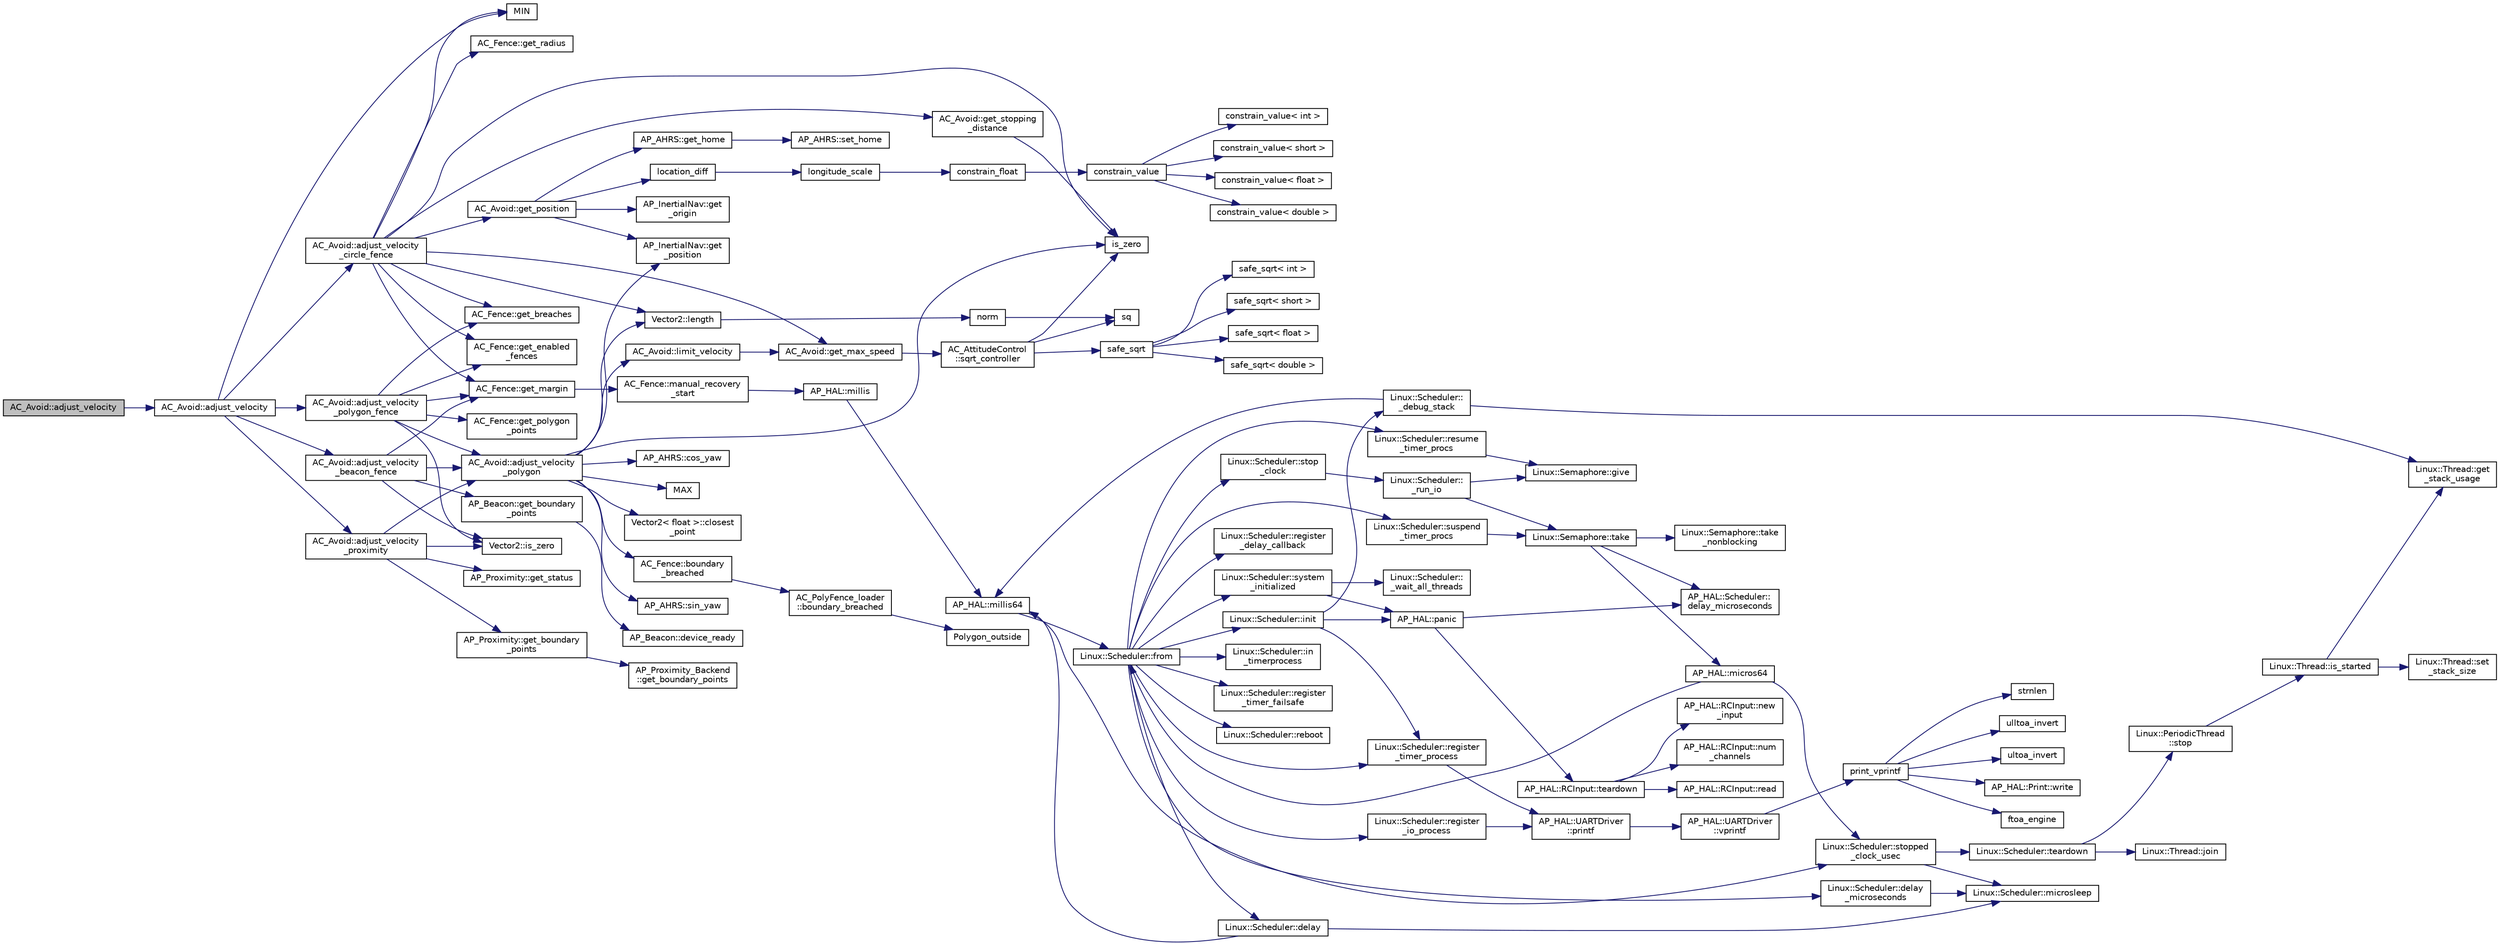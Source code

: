 digraph "AC_Avoid::adjust_velocity"
{
 // INTERACTIVE_SVG=YES
  edge [fontname="Helvetica",fontsize="10",labelfontname="Helvetica",labelfontsize="10"];
  node [fontname="Helvetica",fontsize="10",shape=record];
  rankdir="LR";
  Node1 [label="AC_Avoid::adjust_velocity",height=0.2,width=0.4,color="black", fillcolor="grey75", style="filled", fontcolor="black"];
  Node1 -> Node2 [color="midnightblue",fontsize="10",style="solid",fontname="Helvetica"];
  Node2 [label="AC_Avoid::adjust_velocity",height=0.2,width=0.4,color="black", fillcolor="white", style="filled",URL="$classAC__Avoid.html#abee541d127ce0da1fe6be54f987a0779"];
  Node2 -> Node3 [color="midnightblue",fontsize="10",style="solid",fontname="Helvetica"];
  Node3 [label="MIN",height=0.2,width=0.4,color="black", fillcolor="white", style="filled",URL="$AP__Math_8h.html#a6b187a3fa1e9f663e89175e7e8e213d6"];
  Node2 -> Node4 [color="midnightblue",fontsize="10",style="solid",fontname="Helvetica"];
  Node4 [label="AC_Avoid::adjust_velocity\l_circle_fence",height=0.2,width=0.4,color="black", fillcolor="white", style="filled",URL="$classAC__Avoid.html#ab17bec0b2b5b58be5d4686d680a68a6a"];
  Node4 -> Node5 [color="midnightblue",fontsize="10",style="solid",fontname="Helvetica"];
  Node5 [label="AC_Fence::get_enabled\l_fences",height=0.2,width=0.4,color="black", fillcolor="white", style="filled",URL="$classAC__Fence.html#a233d3a13b201e30c21c6d319f73d1ab2",tooltip="get_enabled_fences - returns bitmask of enabled fences "];
  Node4 -> Node6 [color="midnightblue",fontsize="10",style="solid",fontname="Helvetica"];
  Node6 [label="AC_Fence::get_breaches",height=0.2,width=0.4,color="black", fillcolor="white", style="filled",URL="$classAC__Fence.html#a57e4980284a5d418bdee8a9abcb77e68",tooltip="get_breaches - returns bit mask of the fence types that have been breached "];
  Node4 -> Node7 [color="midnightblue",fontsize="10",style="solid",fontname="Helvetica"];
  Node7 [label="AC_Avoid::get_position",height=0.2,width=0.4,color="black", fillcolor="white", style="filled",URL="$classAC__Avoid.html#a41d275eda1fdeb8d0fe4fcafe02fa8f9"];
  Node7 -> Node8 [color="midnightblue",fontsize="10",style="solid",fontname="Helvetica"];
  Node8 [label="AP_InertialNav::get\l_position",height=0.2,width=0.4,color="black", fillcolor="white", style="filled",URL="$classAP__InertialNav.html#a39348dd51a8c32fe16d01dfef284e31a"];
  Node7 -> Node9 [color="midnightblue",fontsize="10",style="solid",fontname="Helvetica"];
  Node9 [label="location_diff",height=0.2,width=0.4,color="black", fillcolor="white", style="filled",URL="$location_8cpp.html#a527b26472ed6f2e0c141e109a0722a0a"];
  Node9 -> Node10 [color="midnightblue",fontsize="10",style="solid",fontname="Helvetica"];
  Node10 [label="longitude_scale",height=0.2,width=0.4,color="black", fillcolor="white", style="filled",URL="$location_8cpp.html#ad2368c582f3e0c135e2a74772f4db61a"];
  Node10 -> Node11 [color="midnightblue",fontsize="10",style="solid",fontname="Helvetica"];
  Node11 [label="constrain_float",height=0.2,width=0.4,color="black", fillcolor="white", style="filled",URL="$AP__Math_8h.html#ad525609d9dba6ffa556a0fbf08a3f9b4"];
  Node11 -> Node12 [color="midnightblue",fontsize="10",style="solid",fontname="Helvetica"];
  Node12 [label="constrain_value",height=0.2,width=0.4,color="black", fillcolor="white", style="filled",URL="$AP__Math_8h.html#a20e8f8671c282c69c1954652b6d61585"];
  Node12 -> Node13 [color="midnightblue",fontsize="10",style="solid",fontname="Helvetica"];
  Node13 [label="constrain_value\< int \>",height=0.2,width=0.4,color="black", fillcolor="white", style="filled",URL="$AP__Math_8cpp.html#a37e8e901754cb9c8e53a8e3030c82c50"];
  Node12 -> Node14 [color="midnightblue",fontsize="10",style="solid",fontname="Helvetica"];
  Node14 [label="constrain_value\< short \>",height=0.2,width=0.4,color="black", fillcolor="white", style="filled",URL="$AP__Math_8cpp.html#afdbe107ec1987d318a6347816fbf2b89"];
  Node12 -> Node15 [color="midnightblue",fontsize="10",style="solid",fontname="Helvetica"];
  Node15 [label="constrain_value\< float \>",height=0.2,width=0.4,color="black", fillcolor="white", style="filled",URL="$AP__Math_8cpp.html#ae6c621670c214da687de21d4e3a92587"];
  Node12 -> Node16 [color="midnightblue",fontsize="10",style="solid",fontname="Helvetica"];
  Node16 [label="constrain_value\< double \>",height=0.2,width=0.4,color="black", fillcolor="white", style="filled",URL="$AP__Math_8cpp.html#afe3990b00e9abc43fa97dfaf8e32f5c4"];
  Node7 -> Node17 [color="midnightblue",fontsize="10",style="solid",fontname="Helvetica"];
  Node17 [label="AP_InertialNav::get\l_origin",height=0.2,width=0.4,color="black", fillcolor="white", style="filled",URL="$classAP__InertialNav.html#a0400fb5866678c5657542a4c2769839b"];
  Node7 -> Node18 [color="midnightblue",fontsize="10",style="solid",fontname="Helvetica"];
  Node18 [label="AP_AHRS::get_home",height=0.2,width=0.4,color="black", fillcolor="white", style="filled",URL="$classAP__AHRS.html#aea45b16e6469a3b392b8bf52fb864732"];
  Node18 -> Node19 [color="midnightblue",fontsize="10",style="solid",fontname="Helvetica"];
  Node19 [label="AP_AHRS::set_home",height=0.2,width=0.4,color="black", fillcolor="white", style="filled",URL="$classAP__AHRS.html#a702b6313fff141dced78533a4d258ab0"];
  Node4 -> Node20 [color="midnightblue",fontsize="10",style="solid",fontname="Helvetica"];
  Node20 [label="Vector2::length",height=0.2,width=0.4,color="black", fillcolor="white", style="filled",URL="$structVector2.html#ad8ebafde96f43521d3647e2552387529"];
  Node20 -> Node21 [color="midnightblue",fontsize="10",style="solid",fontname="Helvetica"];
  Node21 [label="norm",height=0.2,width=0.4,color="black", fillcolor="white", style="filled",URL="$AP__Math_8h.html#adc76d4a5e5c9ae8cb7ab17b55c40d636"];
  Node21 -> Node22 [color="midnightblue",fontsize="10",style="solid",fontname="Helvetica"];
  Node22 [label="sq",height=0.2,width=0.4,color="black", fillcolor="white", style="filled",URL="$AP__Math_8h.html#a0375e3d67fd3911cacee5c3e1408c0f2"];
  Node4 -> Node23 [color="midnightblue",fontsize="10",style="solid",fontname="Helvetica"];
  Node23 [label="AC_Fence::get_radius",height=0.2,width=0.4,color="black", fillcolor="white", style="filled",URL="$classAC__Fence.html#ab26922c6d979d1f0e4d0cff136b6854a",tooltip="get_radius - returns the fence radius in meters "];
  Node4 -> Node24 [color="midnightblue",fontsize="10",style="solid",fontname="Helvetica"];
  Node24 [label="AC_Fence::get_margin",height=0.2,width=0.4,color="black", fillcolor="white", style="filled",URL="$classAC__Fence.html#a030cba699d6f13503232480828f0e3c5",tooltip="get_margin - returns the fence margin in meters "];
  Node24 -> Node25 [color="midnightblue",fontsize="10",style="solid",fontname="Helvetica"];
  Node25 [label="AC_Fence::manual_recovery\l_start",height=0.2,width=0.4,color="black", fillcolor="white", style="filled",URL="$classAC__Fence.html#a32ddec2d811a21b723c83fca515a2004"];
  Node25 -> Node26 [color="midnightblue",fontsize="10",style="solid",fontname="Helvetica"];
  Node26 [label="AP_HAL::millis",height=0.2,width=0.4,color="black", fillcolor="white", style="filled",URL="$namespaceAP__HAL.html#a77dffbb18891996280308e21316ec186"];
  Node26 -> Node27 [color="midnightblue",fontsize="10",style="solid",fontname="Helvetica"];
  Node27 [label="AP_HAL::millis64",height=0.2,width=0.4,color="black", fillcolor="white", style="filled",URL="$namespaceAP__HAL.html#a59336c5fceaf28a76d1df1581a87a25d"];
  Node27 -> Node28 [color="midnightblue",fontsize="10",style="solid",fontname="Helvetica"];
  Node28 [label="Linux::Scheduler::from",height=0.2,width=0.4,color="black", fillcolor="white", style="filled",URL="$classLinux_1_1Scheduler.html#a53ecaae0fdc72f85bd57c4b0cff93653"];
  Node28 -> Node29 [color="midnightblue",fontsize="10",style="solid",fontname="Helvetica"];
  Node29 [label="Linux::Scheduler::init",height=0.2,width=0.4,color="black", fillcolor="white", style="filled",URL="$classLinux_1_1Scheduler.html#a3d77c332e051c28c83fb07757e7100bd"];
  Node29 -> Node30 [color="midnightblue",fontsize="10",style="solid",fontname="Helvetica"];
  Node30 [label="AP_HAL::panic",height=0.2,width=0.4,color="black", fillcolor="white", style="filled",URL="$namespaceAP__HAL.html#a71832f03d849a0c088f04fc98d3c8143"];
  Node30 -> Node31 [color="midnightblue",fontsize="10",style="solid",fontname="Helvetica"];
  Node31 [label="AP_HAL::RCInput::teardown",height=0.2,width=0.4,color="black", fillcolor="white", style="filled",URL="$classAP__HAL_1_1RCInput.html#a2bea13d38f2b9ae8bf5193a3a69f0a31"];
  Node31 -> Node32 [color="midnightblue",fontsize="10",style="solid",fontname="Helvetica"];
  Node32 [label="AP_HAL::RCInput::new\l_input",height=0.2,width=0.4,color="black", fillcolor="white", style="filled",URL="$classAP__HAL_1_1RCInput.html#aee1fade33080edef83dd7db0fad0f7da"];
  Node31 -> Node33 [color="midnightblue",fontsize="10",style="solid",fontname="Helvetica"];
  Node33 [label="AP_HAL::RCInput::num\l_channels",height=0.2,width=0.4,color="black", fillcolor="white", style="filled",URL="$classAP__HAL_1_1RCInput.html#ae55f959c6115c1f41783af3a2b6c4fcd"];
  Node31 -> Node34 [color="midnightblue",fontsize="10",style="solid",fontname="Helvetica"];
  Node34 [label="AP_HAL::RCInput::read",height=0.2,width=0.4,color="black", fillcolor="white", style="filled",URL="$classAP__HAL_1_1RCInput.html#a078fd7e6d2e6a899009ec674a8e03498"];
  Node30 -> Node35 [color="midnightblue",fontsize="10",style="solid",fontname="Helvetica"];
  Node35 [label="AP_HAL::Scheduler::\ldelay_microseconds",height=0.2,width=0.4,color="black", fillcolor="white", style="filled",URL="$classAP__HAL_1_1Scheduler.html#a78c4f1b1f192ac1c99544b6cc8f099b0"];
  Node29 -> Node36 [color="midnightblue",fontsize="10",style="solid",fontname="Helvetica"];
  Node36 [label="Linux::Scheduler::register\l_timer_process",height=0.2,width=0.4,color="black", fillcolor="white", style="filled",URL="$classLinux_1_1Scheduler.html#a02a34a123dfebaf360f7010745e1e646"];
  Node36 -> Node37 [color="midnightblue",fontsize="10",style="solid",fontname="Helvetica"];
  Node37 [label="AP_HAL::UARTDriver\l::printf",height=0.2,width=0.4,color="black", fillcolor="white", style="filled",URL="$classAP__HAL_1_1UARTDriver.html#a6ceedc792594e59fc7d80b39a435f027"];
  Node37 -> Node38 [color="midnightblue",fontsize="10",style="solid",fontname="Helvetica"];
  Node38 [label="AP_HAL::UARTDriver\l::vprintf",height=0.2,width=0.4,color="black", fillcolor="white", style="filled",URL="$classAP__HAL_1_1UARTDriver.html#aa8abfb6d6641299472c29ac1edde559f"];
  Node38 -> Node39 [color="midnightblue",fontsize="10",style="solid",fontname="Helvetica"];
  Node39 [label="print_vprintf",height=0.2,width=0.4,color="black", fillcolor="white", style="filled",URL="$print__vprintf_8cpp.html#a1534eaeab54696df96975b56d9f49212"];
  Node39 -> Node40 [color="midnightblue",fontsize="10",style="solid",fontname="Helvetica"];
  Node40 [label="AP_HAL::Print::write",height=0.2,width=0.4,color="black", fillcolor="white", style="filled",URL="$classAP__HAL_1_1Print.html#acc65391952a43334f8f5c9bef341f501"];
  Node39 -> Node41 [color="midnightblue",fontsize="10",style="solid",fontname="Helvetica"];
  Node41 [label="ftoa_engine",height=0.2,width=0.4,color="black", fillcolor="white", style="filled",URL="$ftoa__engine_8cpp.html#a1c28234da8f20b43c85890d4bb452947"];
  Node39 -> Node42 [color="midnightblue",fontsize="10",style="solid",fontname="Helvetica"];
  Node42 [label="strnlen",height=0.2,width=0.4,color="black", fillcolor="white", style="filled",URL="$replace_8cpp.html#a880bcc7b85a09e6254691bebd5344b51"];
  Node39 -> Node43 [color="midnightblue",fontsize="10",style="solid",fontname="Helvetica"];
  Node43 [label="ulltoa_invert",height=0.2,width=0.4,color="black", fillcolor="white", style="filled",URL="$utoa__invert_8cpp.html#a34926f552460b47c414ec4d83b32815c"];
  Node39 -> Node44 [color="midnightblue",fontsize="10",style="solid",fontname="Helvetica"];
  Node44 [label="ultoa_invert",height=0.2,width=0.4,color="black", fillcolor="white", style="filled",URL="$utoa__invert_8cpp.html#a5d99bba8e697c1e11da489d88fca8559"];
  Node29 -> Node45 [color="midnightblue",fontsize="10",style="solid",fontname="Helvetica"];
  Node45 [label="Linux::Scheduler::\l_debug_stack",height=0.2,width=0.4,color="black", fillcolor="white", style="filled",URL="$classLinux_1_1Scheduler.html#a163eb7b285c95b1b1d036fc61d723910"];
  Node45 -> Node27 [color="midnightblue",fontsize="10",style="solid",fontname="Helvetica"];
  Node45 -> Node46 [color="midnightblue",fontsize="10",style="solid",fontname="Helvetica"];
  Node46 [label="Linux::Thread::get\l_stack_usage",height=0.2,width=0.4,color="black", fillcolor="white", style="filled",URL="$classLinux_1_1Thread.html#a6884970a0811ae21953c57fb98aa6e96"];
  Node28 -> Node47 [color="midnightblue",fontsize="10",style="solid",fontname="Helvetica"];
  Node47 [label="Linux::Scheduler::delay",height=0.2,width=0.4,color="black", fillcolor="white", style="filled",URL="$classLinux_1_1Scheduler.html#a14f3239ecbb9889823b20dc9de655c2f"];
  Node47 -> Node27 [color="midnightblue",fontsize="10",style="solid",fontname="Helvetica"];
  Node47 -> Node48 [color="midnightblue",fontsize="10",style="solid",fontname="Helvetica"];
  Node48 [label="Linux::Scheduler::microsleep",height=0.2,width=0.4,color="black", fillcolor="white", style="filled",URL="$classLinux_1_1Scheduler.html#a647872aff158b510c56862f51f951538"];
  Node28 -> Node49 [color="midnightblue",fontsize="10",style="solid",fontname="Helvetica"];
  Node49 [label="Linux::Scheduler::delay\l_microseconds",height=0.2,width=0.4,color="black", fillcolor="white", style="filled",URL="$classLinux_1_1Scheduler.html#a4cffd5bcba0175bf49c7aa75ff3bf09a"];
  Node49 -> Node48 [color="midnightblue",fontsize="10",style="solid",fontname="Helvetica"];
  Node28 -> Node50 [color="midnightblue",fontsize="10",style="solid",fontname="Helvetica"];
  Node50 [label="Linux::Scheduler::register\l_delay_callback",height=0.2,width=0.4,color="black", fillcolor="white", style="filled",URL="$classLinux_1_1Scheduler.html#a5cb50b637d5fd3e5f9220bc23db0fb3f"];
  Node28 -> Node36 [color="midnightblue",fontsize="10",style="solid",fontname="Helvetica"];
  Node28 -> Node51 [color="midnightblue",fontsize="10",style="solid",fontname="Helvetica"];
  Node51 [label="Linux::Scheduler::register\l_io_process",height=0.2,width=0.4,color="black", fillcolor="white", style="filled",URL="$classLinux_1_1Scheduler.html#aa2be97cb8686d72cc322fb38f69a940c"];
  Node51 -> Node37 [color="midnightblue",fontsize="10",style="solid",fontname="Helvetica"];
  Node28 -> Node52 [color="midnightblue",fontsize="10",style="solid",fontname="Helvetica"];
  Node52 [label="Linux::Scheduler::suspend\l_timer_procs",height=0.2,width=0.4,color="black", fillcolor="white", style="filled",URL="$classLinux_1_1Scheduler.html#abba967d02c28cb0b16a7cebbff9bc6d6"];
  Node52 -> Node53 [color="midnightblue",fontsize="10",style="solid",fontname="Helvetica"];
  Node53 [label="Linux::Semaphore::take",height=0.2,width=0.4,color="black", fillcolor="white", style="filled",URL="$classLinux_1_1Semaphore.html#afc4c8706abb7e68aa4001ea372dc614e"];
  Node53 -> Node54 [color="midnightblue",fontsize="10",style="solid",fontname="Helvetica"];
  Node54 [label="Linux::Semaphore::take\l_nonblocking",height=0.2,width=0.4,color="black", fillcolor="white", style="filled",URL="$classLinux_1_1Semaphore.html#a561b4f40f3a76335f1a686c2aed526f9"];
  Node53 -> Node55 [color="midnightblue",fontsize="10",style="solid",fontname="Helvetica"];
  Node55 [label="AP_HAL::micros64",height=0.2,width=0.4,color="black", fillcolor="white", style="filled",URL="$namespaceAP__HAL.html#a7aa0ce7625c9680e30ff4a99940907a5"];
  Node55 -> Node28 [color="midnightblue",fontsize="10",style="solid",fontname="Helvetica"];
  Node55 -> Node56 [color="midnightblue",fontsize="10",style="solid",fontname="Helvetica"];
  Node56 [label="Linux::Scheduler::stopped\l_clock_usec",height=0.2,width=0.4,color="black", fillcolor="white", style="filled",URL="$classLinux_1_1Scheduler.html#a682b4c34f330f66db5ab4aa5d96e13f9"];
  Node56 -> Node48 [color="midnightblue",fontsize="10",style="solid",fontname="Helvetica"];
  Node56 -> Node57 [color="midnightblue",fontsize="10",style="solid",fontname="Helvetica"];
  Node57 [label="Linux::Scheduler::teardown",height=0.2,width=0.4,color="black", fillcolor="white", style="filled",URL="$classLinux_1_1Scheduler.html#ab373a83d818679432520ea881044b2a7"];
  Node57 -> Node58 [color="midnightblue",fontsize="10",style="solid",fontname="Helvetica"];
  Node58 [label="Linux::PeriodicThread\l::stop",height=0.2,width=0.4,color="black", fillcolor="white", style="filled",URL="$classLinux_1_1PeriodicThread.html#a136aaf6e713f63b246fc4a2905e6e9a1"];
  Node58 -> Node59 [color="midnightblue",fontsize="10",style="solid",fontname="Helvetica"];
  Node59 [label="Linux::Thread::is_started",height=0.2,width=0.4,color="black", fillcolor="white", style="filled",URL="$classLinux_1_1Thread.html#a240d7b48a9a8eb43638f67295a1819e5"];
  Node59 -> Node46 [color="midnightblue",fontsize="10",style="solid",fontname="Helvetica"];
  Node59 -> Node60 [color="midnightblue",fontsize="10",style="solid",fontname="Helvetica"];
  Node60 [label="Linux::Thread::set\l_stack_size",height=0.2,width=0.4,color="black", fillcolor="white", style="filled",URL="$classLinux_1_1Thread.html#a8d3282b714faaf68eae534e9276419f0"];
  Node57 -> Node61 [color="midnightblue",fontsize="10",style="solid",fontname="Helvetica"];
  Node61 [label="Linux::Thread::join",height=0.2,width=0.4,color="black", fillcolor="white", style="filled",URL="$classLinux_1_1Thread.html#a32b7d184279634922e2f3b23b584fbcd"];
  Node53 -> Node35 [color="midnightblue",fontsize="10",style="solid",fontname="Helvetica"];
  Node28 -> Node62 [color="midnightblue",fontsize="10",style="solid",fontname="Helvetica"];
  Node62 [label="Linux::Scheduler::resume\l_timer_procs",height=0.2,width=0.4,color="black", fillcolor="white", style="filled",URL="$classLinux_1_1Scheduler.html#aee4e701b92cb4721c4de1bfcdcded70c"];
  Node62 -> Node63 [color="midnightblue",fontsize="10",style="solid",fontname="Helvetica"];
  Node63 [label="Linux::Semaphore::give",height=0.2,width=0.4,color="black", fillcolor="white", style="filled",URL="$classLinux_1_1Semaphore.html#a216f91636f64b57b59d43ef64af91624"];
  Node28 -> Node64 [color="midnightblue",fontsize="10",style="solid",fontname="Helvetica"];
  Node64 [label="Linux::Scheduler::in\l_timerprocess",height=0.2,width=0.4,color="black", fillcolor="white", style="filled",URL="$classLinux_1_1Scheduler.html#af23753e7c6bfa97553db215a64235455"];
  Node28 -> Node65 [color="midnightblue",fontsize="10",style="solid",fontname="Helvetica"];
  Node65 [label="Linux::Scheduler::register\l_timer_failsafe",height=0.2,width=0.4,color="black", fillcolor="white", style="filled",URL="$classLinux_1_1Scheduler.html#ac193459e3575c7a0588fdc72250c2044"];
  Node28 -> Node66 [color="midnightblue",fontsize="10",style="solid",fontname="Helvetica"];
  Node66 [label="Linux::Scheduler::system\l_initialized",height=0.2,width=0.4,color="black", fillcolor="white", style="filled",URL="$classLinux_1_1Scheduler.html#ad6070a7ee637adf5101b1e6b6efbf8f6"];
  Node66 -> Node30 [color="midnightblue",fontsize="10",style="solid",fontname="Helvetica"];
  Node66 -> Node67 [color="midnightblue",fontsize="10",style="solid",fontname="Helvetica"];
  Node67 [label="Linux::Scheduler::\l_wait_all_threads",height=0.2,width=0.4,color="black", fillcolor="white", style="filled",URL="$classLinux_1_1Scheduler.html#ac52c8da3f1f4fd79c50bd64379daf399"];
  Node28 -> Node68 [color="midnightblue",fontsize="10",style="solid",fontname="Helvetica"];
  Node68 [label="Linux::Scheduler::reboot",height=0.2,width=0.4,color="black", fillcolor="white", style="filled",URL="$classLinux_1_1Scheduler.html#ae72cfa66c849ffd882ef518c35c71e69"];
  Node28 -> Node69 [color="midnightblue",fontsize="10",style="solid",fontname="Helvetica"];
  Node69 [label="Linux::Scheduler::stop\l_clock",height=0.2,width=0.4,color="black", fillcolor="white", style="filled",URL="$classLinux_1_1Scheduler.html#a392aebafcdfe9a812e4db4b7a9dcce9c"];
  Node69 -> Node70 [color="midnightblue",fontsize="10",style="solid",fontname="Helvetica"];
  Node70 [label="Linux::Scheduler::\l_run_io",height=0.2,width=0.4,color="black", fillcolor="white", style="filled",URL="$classLinux_1_1Scheduler.html#a70b024d7d0886bf47b46cc3ee310d638"];
  Node70 -> Node53 [color="midnightblue",fontsize="10",style="solid",fontname="Helvetica"];
  Node70 -> Node63 [color="midnightblue",fontsize="10",style="solid",fontname="Helvetica"];
  Node27 -> Node56 [color="midnightblue",fontsize="10",style="solid",fontname="Helvetica"];
  Node4 -> Node71 [color="midnightblue",fontsize="10",style="solid",fontname="Helvetica"];
  Node71 [label="is_zero",height=0.2,width=0.4,color="black", fillcolor="white", style="filled",URL="$AP__Math_8h.html#a2a12cce483e9b870da70d30406d82c60"];
  Node4 -> Node72 [color="midnightblue",fontsize="10",style="solid",fontname="Helvetica"];
  Node72 [label="AC_Avoid::get_stopping\l_distance",height=0.2,width=0.4,color="black", fillcolor="white", style="filled",URL="$classAC__Avoid.html#ad63f697807f8b865c973e147cb774f20"];
  Node72 -> Node71 [color="midnightblue",fontsize="10",style="solid",fontname="Helvetica"];
  Node4 -> Node73 [color="midnightblue",fontsize="10",style="solid",fontname="Helvetica"];
  Node73 [label="AC_Avoid::get_max_speed",height=0.2,width=0.4,color="black", fillcolor="white", style="filled",URL="$classAC__Avoid.html#a2ba87fd18a092d9f11ba197255064d16"];
  Node73 -> Node74 [color="midnightblue",fontsize="10",style="solid",fontname="Helvetica"];
  Node74 [label="AC_AttitudeControl\l::sqrt_controller",height=0.2,width=0.4,color="black", fillcolor="white", style="filled",URL="$classAC__AttitudeControl.html#a1788967db1aa0dfe68fad24da23947f9"];
  Node74 -> Node71 [color="midnightblue",fontsize="10",style="solid",fontname="Helvetica"];
  Node74 -> Node22 [color="midnightblue",fontsize="10",style="solid",fontname="Helvetica"];
  Node74 -> Node75 [color="midnightblue",fontsize="10",style="solid",fontname="Helvetica"];
  Node75 [label="safe_sqrt",height=0.2,width=0.4,color="black", fillcolor="white", style="filled",URL="$AP__Math_8cpp.html#ac89eb1832d8e4d67fcf1ac07e3c25184"];
  Node75 -> Node76 [color="midnightblue",fontsize="10",style="solid",fontname="Helvetica"];
  Node76 [label="safe_sqrt\< int \>",height=0.2,width=0.4,color="black", fillcolor="white", style="filled",URL="$AP__Math_8cpp.html#aa5cb9421d48def32eb7574adb1b152b0"];
  Node75 -> Node77 [color="midnightblue",fontsize="10",style="solid",fontname="Helvetica"];
  Node77 [label="safe_sqrt\< short \>",height=0.2,width=0.4,color="black", fillcolor="white", style="filled",URL="$AP__Math_8cpp.html#a6952300e3d03222491051d674312b67d"];
  Node75 -> Node78 [color="midnightblue",fontsize="10",style="solid",fontname="Helvetica"];
  Node78 [label="safe_sqrt\< float \>",height=0.2,width=0.4,color="black", fillcolor="white", style="filled",URL="$AP__Math_8cpp.html#a40ae6cfccff676d9d2ff57e2e9ca549c"];
  Node75 -> Node79 [color="midnightblue",fontsize="10",style="solid",fontname="Helvetica"];
  Node79 [label="safe_sqrt\< double \>",height=0.2,width=0.4,color="black", fillcolor="white", style="filled",URL="$AP__Math_8cpp.html#acf6795fb73b8b915b53126f71cd2712a"];
  Node4 -> Node3 [color="midnightblue",fontsize="10",style="solid",fontname="Helvetica"];
  Node2 -> Node80 [color="midnightblue",fontsize="10",style="solid",fontname="Helvetica"];
  Node80 [label="AC_Avoid::adjust_velocity\l_polygon_fence",height=0.2,width=0.4,color="black", fillcolor="white", style="filled",URL="$classAC__Avoid.html#ac02a966259c9abb5ca2e5e4ee8e72d91"];
  Node80 -> Node5 [color="midnightblue",fontsize="10",style="solid",fontname="Helvetica"];
  Node80 -> Node6 [color="midnightblue",fontsize="10",style="solid",fontname="Helvetica"];
  Node80 -> Node81 [color="midnightblue",fontsize="10",style="solid",fontname="Helvetica"];
  Node81 [label="Vector2::is_zero",height=0.2,width=0.4,color="black", fillcolor="white", style="filled",URL="$structVector2.html#a7027a23fe57300a1142fdb9e28d6e3da"];
  Node80 -> Node82 [color="midnightblue",fontsize="10",style="solid",fontname="Helvetica"];
  Node82 [label="AC_Fence::get_polygon\l_points",height=0.2,width=0.4,color="black", fillcolor="white", style="filled",URL="$classAC__Fence.html#ad7b2fae72b7a0d41fa341916be48e3f7",tooltip="returns pointer to array of polygon points and num_points is filled in with the total number ..."];
  Node80 -> Node83 [color="midnightblue",fontsize="10",style="solid",fontname="Helvetica"];
  Node83 [label="AC_Avoid::adjust_velocity\l_polygon",height=0.2,width=0.4,color="black", fillcolor="white", style="filled",URL="$classAC__Avoid.html#a7e9a8c28e3f61c7e7ee3bf5afe986e4f"];
  Node83 -> Node8 [color="midnightblue",fontsize="10",style="solid",fontname="Helvetica"];
  Node83 -> Node84 [color="midnightblue",fontsize="10",style="solid",fontname="Helvetica"];
  Node84 [label="AC_Fence::boundary\l_breached",height=0.2,width=0.4,color="black", fillcolor="white", style="filled",URL="$classAC__Fence.html#a9ab2e92431697e0f47896edce9e87cf9",tooltip="returns true if we&#39;ve breached the polygon boundary. simple passthrough to underlying _poly_loader ob..."];
  Node84 -> Node85 [color="midnightblue",fontsize="10",style="solid",fontname="Helvetica"];
  Node85 [label="AC_PolyFence_loader\l::boundary_breached",height=0.2,width=0.4,color="black", fillcolor="white", style="filled",URL="$classAC__PolyFence__loader.html#a91a6b4c5611590d524eacac2c2aeec3a"];
  Node85 -> Node86 [color="midnightblue",fontsize="10",style="solid",fontname="Helvetica"];
  Node86 [label="Polygon_outside",height=0.2,width=0.4,color="black", fillcolor="white", style="filled",URL="$polygon_8cpp.html#a69c7755ab39f2ede645c4542b3aed07c"];
  Node83 -> Node87 [color="midnightblue",fontsize="10",style="solid",fontname="Helvetica"];
  Node87 [label="AP_AHRS::sin_yaw",height=0.2,width=0.4,color="black", fillcolor="white", style="filled",URL="$classAP__AHRS.html#ae559b9d6fdd1e8ed3001258f58c98c39"];
  Node83 -> Node88 [color="midnightblue",fontsize="10",style="solid",fontname="Helvetica"];
  Node88 [label="AP_AHRS::cos_yaw",height=0.2,width=0.4,color="black", fillcolor="white", style="filled",URL="$classAP__AHRS.html#a1aaffcffc239930cb651fad539362fa0"];
  Node83 -> Node89 [color="midnightblue",fontsize="10",style="solid",fontname="Helvetica"];
  Node89 [label="MAX",height=0.2,width=0.4,color="black", fillcolor="white", style="filled",URL="$AP__Math_8h.html#a5c0b5c82749ac54970b2699d3c10ee9b"];
  Node83 -> Node90 [color="midnightblue",fontsize="10",style="solid",fontname="Helvetica"];
  Node90 [label="Vector2\< float \>::closest\l_point",height=0.2,width=0.4,color="black", fillcolor="white", style="filled",URL="$structVector2.html#a6dbbf670e7cdee42222de3aacb63d56a"];
  Node83 -> Node20 [color="midnightblue",fontsize="10",style="solid",fontname="Helvetica"];
  Node83 -> Node71 [color="midnightblue",fontsize="10",style="solid",fontname="Helvetica"];
  Node83 -> Node91 [color="midnightblue",fontsize="10",style="solid",fontname="Helvetica"];
  Node91 [label="AC_Avoid::limit_velocity",height=0.2,width=0.4,color="black", fillcolor="white", style="filled",URL="$classAC__Avoid.html#a888f3551abae1ca6982f69ee8a42d09a"];
  Node91 -> Node73 [color="midnightblue",fontsize="10",style="solid",fontname="Helvetica"];
  Node80 -> Node24 [color="midnightblue",fontsize="10",style="solid",fontname="Helvetica"];
  Node2 -> Node92 [color="midnightblue",fontsize="10",style="solid",fontname="Helvetica"];
  Node92 [label="AC_Avoid::adjust_velocity\l_beacon_fence",height=0.2,width=0.4,color="black", fillcolor="white", style="filled",URL="$classAC__Avoid.html#acda5962c20c1d4c06eb2137c092e9569"];
  Node92 -> Node81 [color="midnightblue",fontsize="10",style="solid",fontname="Helvetica"];
  Node92 -> Node93 [color="midnightblue",fontsize="10",style="solid",fontname="Helvetica"];
  Node93 [label="AP_Beacon::get_boundary\l_points",height=0.2,width=0.4,color="black", fillcolor="white", style="filled",URL="$classAP__Beacon.html#a127177bfb42969c6fbcc74e638981d49"];
  Node93 -> Node94 [color="midnightblue",fontsize="10",style="solid",fontname="Helvetica"];
  Node94 [label="AP_Beacon::device_ready",height=0.2,width=0.4,color="black", fillcolor="white", style="filled",URL="$classAP__Beacon.html#a78c5501000d02e25916d46cbdd5c2318"];
  Node92 -> Node83 [color="midnightblue",fontsize="10",style="solid",fontname="Helvetica"];
  Node92 -> Node24 [color="midnightblue",fontsize="10",style="solid",fontname="Helvetica"];
  Node2 -> Node95 [color="midnightblue",fontsize="10",style="solid",fontname="Helvetica"];
  Node95 [label="AC_Avoid::adjust_velocity\l_proximity",height=0.2,width=0.4,color="black", fillcolor="white", style="filled",URL="$classAC__Avoid.html#aac95ba12099c07f5b9c6bfd5f7cee4b2"];
  Node95 -> Node96 [color="midnightblue",fontsize="10",style="solid",fontname="Helvetica"];
  Node96 [label="AP_Proximity::get_status",height=0.2,width=0.4,color="black", fillcolor="white", style="filled",URL="$classAP__Proximity.html#a705c8ca4f3987e3b02478bc01826a53f"];
  Node95 -> Node81 [color="midnightblue",fontsize="10",style="solid",fontname="Helvetica"];
  Node95 -> Node97 [color="midnightblue",fontsize="10",style="solid",fontname="Helvetica"];
  Node97 [label="AP_Proximity::get_boundary\l_points",height=0.2,width=0.4,color="black", fillcolor="white", style="filled",URL="$classAP__Proximity.html#afb59cefa0abc90cb0d8a89754f8601bd"];
  Node97 -> Node98 [color="midnightblue",fontsize="10",style="solid",fontname="Helvetica"];
  Node98 [label="AP_Proximity_Backend\l::get_boundary_points",height=0.2,width=0.4,color="black", fillcolor="white", style="filled",URL="$classAP__Proximity__Backend.html#a0285564537ba74f044b6a6f7b2179a46"];
  Node95 -> Node83 [color="midnightblue",fontsize="10",style="solid",fontname="Helvetica"];
}
